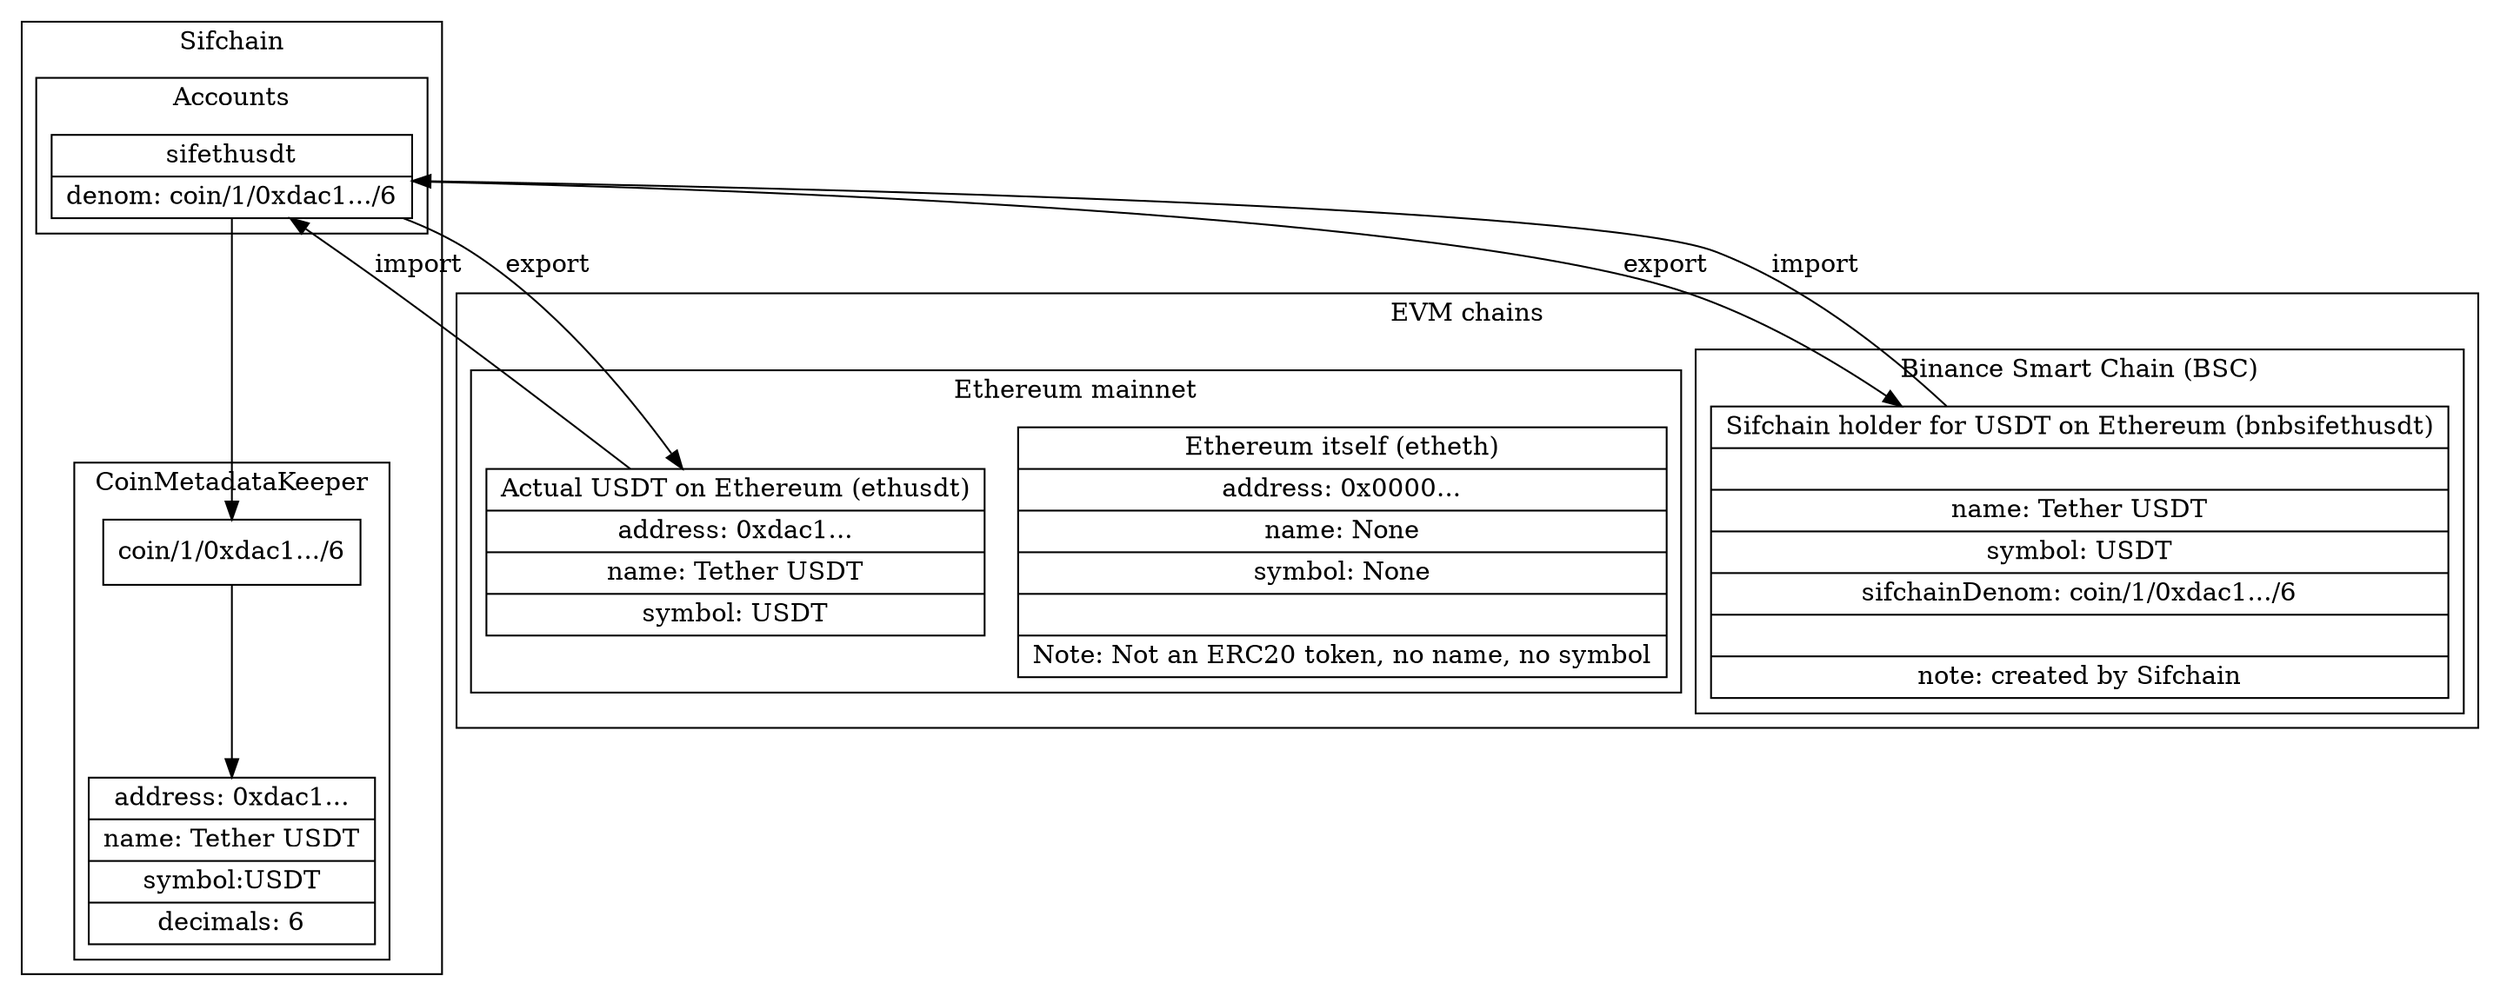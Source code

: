 digraph G {
    node [
        shape = "record"
    ]

    subgraph cluster_sifchain {
        label="Sifchain"
        subgraph cluster_coins {
            label="Accounts"
            sifethusdt [label="{sifethusdt|denom: coin/1/0xdac1.../6}"]
        }

        subgraph cluster_coinmetadatakeeper {
            label="CoinMetadataKeeper"
            sifethusdtdenom [label="coin/1/0xdac1.../6}"]
            sifethusdtmetdata [label="{address: 0xdac1...|name: Tether USDT|symbol:USDT|decimals: 6}"]
            sifethusdtdenom -> sifethusdtmetdata
            sifethusdt -> sifethusdtdenom
        }
    }
    subgraph cluster_evm {
        label="EVM chains"
        subgraph cluster_etherum {
            label="Ethereum mainnet"
            etheth
            ethusdt
        }
        subgraph cluster_bsc {
            label="Binance Smart Chain (BSC)"
            bnbsifethusdt
        }
    }

    etheth [label="{Ethereum itself (etheth)|address: 0x0000...|name: None|symbol: None||Note: Not an ERC20 token, no name, no symbol}"]
    ethusdt [label="{Actual USDT on Ethereum (ethusdt)|address: 0xdac1...|name: Tether USDT|symbol: USDT}"]
    bnbsifethusdt [label="{Sifchain holder for USDT on Ethereum (bnbsifethusdt)||name: Tether USDT|symbol: USDT|sifchainDenom: coin/1/0xdac1.../6||note: created by Sifchain}"]
    ethusdt -> sifethusdt [label="import"]
    sifethusdt -> bnbsifethusdt [label="export"]
    sifethusdt -> ethusdt [label="export"]
    bnbsifethusdt -> sifethusdt [label="import"]
}